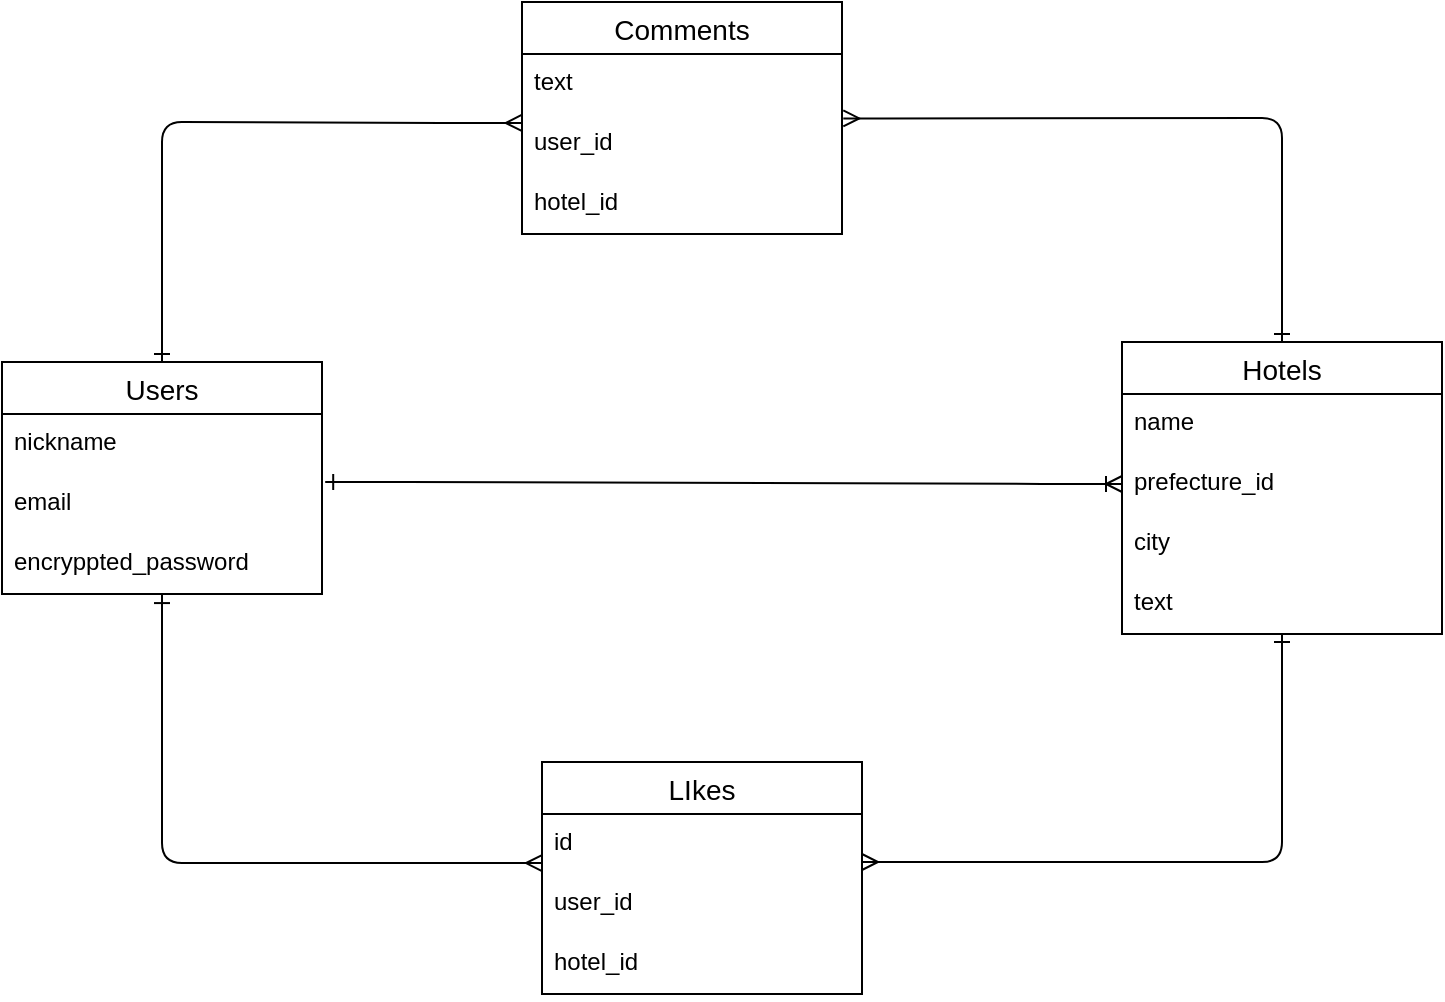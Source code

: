 <mxfile>
    <diagram id="V7xJH7YEW4hvXLf2G-z9" name="ページ1">
        <mxGraphModel dx="126" dy="99" grid="1" gridSize="10" guides="0" tooltips="1" connect="1" arrows="1" fold="1" page="1" pageScale="1" pageWidth="827" pageHeight="1169" math="0" shadow="0">
            <root>
                <mxCell id="0"/>
                <mxCell id="1" parent="0"/>
                <mxCell id="2" value="Users" style="swimlane;fontStyle=0;childLayout=stackLayout;horizontal=1;startSize=26;horizontalStack=0;resizeParent=1;resizeParentMax=0;resizeLast=0;collapsible=1;marginBottom=0;align=center;fontSize=14;" parent="1" vertex="1">
                    <mxGeometry x="30" y="420" width="160" height="116" as="geometry"/>
                </mxCell>
                <mxCell id="3" value="nickname" style="text;strokeColor=none;fillColor=none;spacingLeft=4;spacingRight=4;overflow=hidden;rotatable=0;points=[[0,0.5],[1,0.5]];portConstraint=eastwest;fontSize=12;" parent="2" vertex="1">
                    <mxGeometry y="26" width="160" height="30" as="geometry"/>
                </mxCell>
                <mxCell id="4" value="email" style="text;strokeColor=none;fillColor=none;spacingLeft=4;spacingRight=4;overflow=hidden;rotatable=0;points=[[0,0.5],[1,0.5]];portConstraint=eastwest;fontSize=12;" parent="2" vertex="1">
                    <mxGeometry y="56" width="160" height="30" as="geometry"/>
                </mxCell>
                <mxCell id="5" value="encryppted_password&#10;" style="text;strokeColor=none;fillColor=none;spacingLeft=4;spacingRight=4;overflow=hidden;rotatable=0;points=[[0,0.5],[1,0.5]];portConstraint=eastwest;fontSize=12;" parent="2" vertex="1">
                    <mxGeometry y="86" width="160" height="30" as="geometry"/>
                </mxCell>
                <mxCell id="6" value="Hotels" style="swimlane;fontStyle=0;childLayout=stackLayout;horizontal=1;startSize=26;horizontalStack=0;resizeParent=1;resizeParentMax=0;resizeLast=0;collapsible=1;marginBottom=0;align=center;fontSize=14;" parent="1" vertex="1">
                    <mxGeometry x="590" y="410" width="160" height="146" as="geometry"/>
                </mxCell>
                <mxCell id="7" value="name" style="text;strokeColor=none;fillColor=none;spacingLeft=4;spacingRight=4;overflow=hidden;rotatable=0;points=[[0,0.5],[1,0.5]];portConstraint=eastwest;fontSize=12;" parent="6" vertex="1">
                    <mxGeometry y="26" width="160" height="30" as="geometry"/>
                </mxCell>
                <mxCell id="8" value="prefecture_id" style="text;strokeColor=none;fillColor=none;spacingLeft=4;spacingRight=4;overflow=hidden;rotatable=0;points=[[0,0.5],[1,0.5]];portConstraint=eastwest;fontSize=12;" parent="6" vertex="1">
                    <mxGeometry y="56" width="160" height="30" as="geometry"/>
                </mxCell>
                <mxCell id="9" value="city" style="text;strokeColor=none;fillColor=none;spacingLeft=4;spacingRight=4;overflow=hidden;rotatable=0;points=[[0,0.5],[1,0.5]];portConstraint=eastwest;fontSize=12;" parent="6" vertex="1">
                    <mxGeometry y="86" width="160" height="30" as="geometry"/>
                </mxCell>
                <mxCell id="10" value="text" style="text;strokeColor=none;fillColor=none;spacingLeft=4;spacingRight=4;overflow=hidden;rotatable=0;points=[[0,0.5],[1,0.5]];portConstraint=eastwest;fontSize=12;" parent="6" vertex="1">
                    <mxGeometry y="116" width="160" height="30" as="geometry"/>
                </mxCell>
                <mxCell id="11" value="LIkes" style="swimlane;fontStyle=0;childLayout=stackLayout;horizontal=1;startSize=26;horizontalStack=0;resizeParent=1;resizeParentMax=0;resizeLast=0;collapsible=1;marginBottom=0;align=center;fontSize=14;labelBackgroundColor=default;" parent="1" vertex="1">
                    <mxGeometry x="300" y="620" width="160" height="116" as="geometry"/>
                </mxCell>
                <mxCell id="173" value="id" style="text;strokeColor=none;fillColor=none;spacingLeft=4;spacingRight=4;overflow=hidden;rotatable=0;points=[[0,0.5],[1,0.5]];portConstraint=eastwest;fontSize=12;" vertex="1" parent="11">
                    <mxGeometry y="26" width="160" height="30" as="geometry"/>
                </mxCell>
                <mxCell id="13" value="user_id" style="text;strokeColor=none;fillColor=none;spacingLeft=4;spacingRight=4;overflow=hidden;rotatable=0;points=[[0,0.5],[1,0.5]];portConstraint=eastwest;fontSize=12;" parent="11" vertex="1">
                    <mxGeometry y="56" width="160" height="30" as="geometry"/>
                </mxCell>
                <mxCell id="14" value="hotel_id" style="text;strokeColor=none;fillColor=none;spacingLeft=4;spacingRight=4;overflow=hidden;rotatable=0;points=[[0,0.5],[1,0.5]];portConstraint=eastwest;fontSize=12;" parent="11" vertex="1">
                    <mxGeometry y="86" width="160" height="30" as="geometry"/>
                </mxCell>
                <mxCell id="15" value="" style="edgeStyle=entityRelationEdgeStyle;fontSize=12;html=1;endArrow=ERoneToMany;entryX=0;entryY=0.5;entryDx=0;entryDy=0;startArrow=ERone;startFill=0;exitX=1.01;exitY=0.133;exitDx=0;exitDy=0;exitPerimeter=0;" parent="1" source="4" target="8" edge="1">
                    <mxGeometry width="100" height="100" relative="1" as="geometry">
                        <mxPoint x="440" y="281" as="sourcePoint"/>
                        <mxPoint x="480" y="160" as="targetPoint"/>
                    </mxGeometry>
                </mxCell>
                <mxCell id="17" value="" style="edgeStyle=orthogonalEdgeStyle;fontSize=12;html=1;endArrow=ERone;startArrow=ERmany;startFill=0;endFill=0;entryX=0.5;entryY=1;entryDx=0;entryDy=0;" parent="1" target="6" edge="1">
                    <mxGeometry width="100" height="100" relative="1" as="geometry">
                        <mxPoint x="460" y="670" as="sourcePoint"/>
                        <mxPoint x="1140" y="450" as="targetPoint"/>
                        <Array as="points">
                            <mxPoint x="460" y="670"/>
                            <mxPoint x="670" y="670"/>
                        </Array>
                    </mxGeometry>
                </mxCell>
                <mxCell id="18" value="" style="edgeStyle=orthogonalEdgeStyle;fontSize=12;html=1;endArrow=ERone;startArrow=ERmany;startFill=0;endFill=0;entryX=0.5;entryY=1.018;entryDx=0;entryDy=0;entryPerimeter=0;exitX=0;exitY=0.817;exitDx=0;exitDy=0;exitPerimeter=0;" parent="1" source="173" target="5" edge="1">
                    <mxGeometry width="100" height="100" relative="1" as="geometry">
                        <mxPoint x="300" y="670" as="sourcePoint"/>
                        <mxPoint x="360" y="320" as="targetPoint"/>
                        <Array as="points">
                            <mxPoint x="110" y="671"/>
                        </Array>
                    </mxGeometry>
                </mxCell>
                <mxCell id="166" value="Comments" style="swimlane;fontStyle=0;childLayout=stackLayout;horizontal=1;startSize=26;horizontalStack=0;resizeParent=1;resizeParentMax=0;resizeLast=0;collapsible=1;marginBottom=0;align=center;fontSize=14;" parent="1" vertex="1">
                    <mxGeometry x="290" y="240" width="160" height="116" as="geometry"/>
                </mxCell>
                <mxCell id="170" value="text" style="text;strokeColor=none;fillColor=none;spacingLeft=4;spacingRight=4;overflow=hidden;rotatable=0;points=[[0,0.5],[1,0.5]];portConstraint=eastwest;fontSize=12;" parent="166" vertex="1">
                    <mxGeometry y="26" width="160" height="30" as="geometry"/>
                </mxCell>
                <mxCell id="167" value="user_id" style="text;strokeColor=none;fillColor=none;spacingLeft=4;spacingRight=4;overflow=hidden;rotatable=0;points=[[0,0.5],[1,0.5]];portConstraint=eastwest;fontSize=12;" parent="166" vertex="1">
                    <mxGeometry y="56" width="160" height="30" as="geometry"/>
                </mxCell>
                <mxCell id="168" value="hotel_id" style="text;strokeColor=none;fillColor=none;spacingLeft=4;spacingRight=4;overflow=hidden;rotatable=0;points=[[0,0.5],[1,0.5]];portConstraint=eastwest;fontSize=12;" parent="166" vertex="1">
                    <mxGeometry y="86" width="160" height="30" as="geometry"/>
                </mxCell>
                <mxCell id="171" value="" style="edgeStyle=orthogonalEdgeStyle;fontSize=12;html=1;endArrow=ERone;startArrow=ERmany;startFill=0;endFill=0;entryX=0.5;entryY=0;entryDx=0;entryDy=0;exitX=-0.001;exitY=0.149;exitDx=0;exitDy=0;exitPerimeter=0;" parent="1" source="167" target="2" edge="1">
                    <mxGeometry width="100" height="100" relative="1" as="geometry">
                        <mxPoint x="260" y="214" as="sourcePoint"/>
                        <mxPoint x="550" y="420" as="targetPoint"/>
                        <Array as="points">
                            <mxPoint x="260" y="301"/>
                            <mxPoint x="110" y="300"/>
                        </Array>
                    </mxGeometry>
                </mxCell>
                <mxCell id="172" value="" style="edgeStyle=orthogonalEdgeStyle;fontSize=12;html=1;endArrow=ERone;exitX=1.004;exitY=0.074;exitDx=0;exitDy=0;startArrow=ERmany;startFill=0;endFill=0;exitPerimeter=0;entryX=0.5;entryY=0;entryDx=0;entryDy=0;" parent="1" source="167" target="6" edge="1">
                    <mxGeometry width="100" height="100" relative="1" as="geometry">
                        <mxPoint x="1210" y="150.0" as="sourcePoint"/>
                        <mxPoint x="1010" y="366" as="targetPoint"/>
                        <Array as="points">
                            <mxPoint x="460" y="298"/>
                            <mxPoint x="670" y="298"/>
                        </Array>
                    </mxGeometry>
                </mxCell>
            </root>
        </mxGraphModel>
    </diagram>
</mxfile>